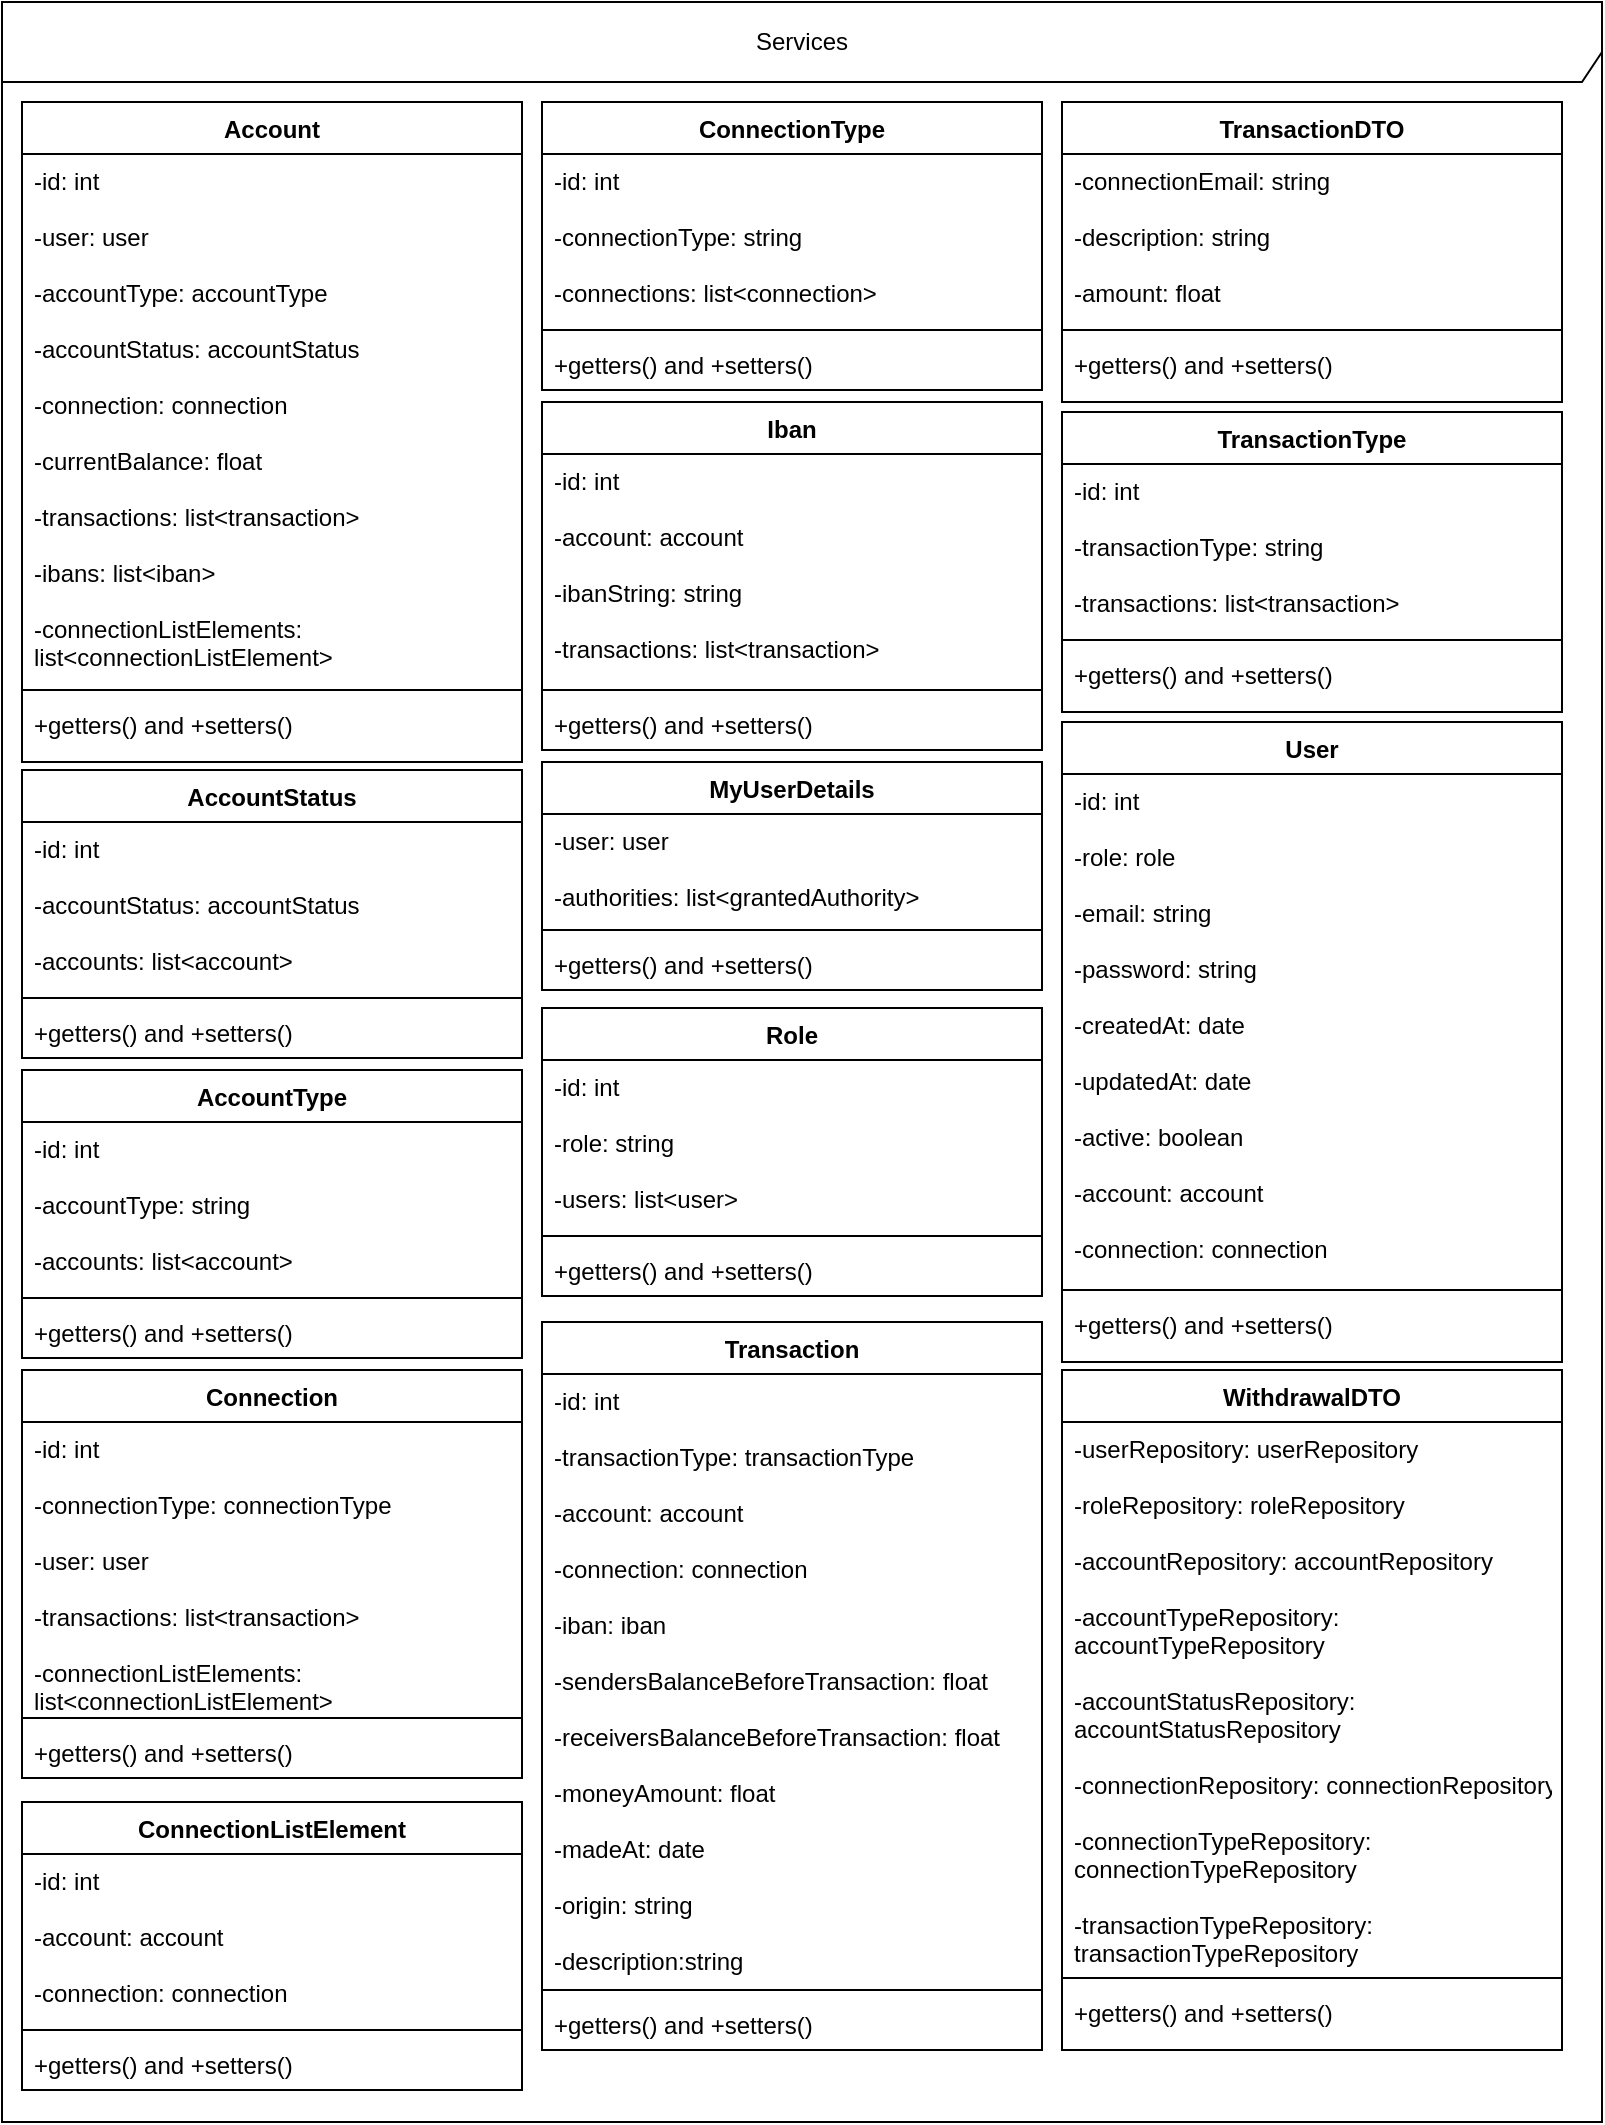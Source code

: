 <mxfile version="12.9.9" type="device"><diagram id="C5RBs43oDa-KdzZeNtuy" name="Page-1"><mxGraphModel dx="827" dy="513" grid="1" gridSize="10" guides="1" tooltips="1" connect="1" arrows="1" fold="1" page="1" pageScale="1" pageWidth="827" pageHeight="1169" math="0" shadow="0"><root><mxCell id="WIyWlLk6GJQsqaUBKTNV-0"/><mxCell id="WIyWlLk6GJQsqaUBKTNV-1" parent="WIyWlLk6GJQsqaUBKTNV-0"/><mxCell id="LZmR3ctehrymscS0o6Pm-21" value="Services" style="shape=umlFrame;whiteSpace=wrap;html=1;align=center;width=800;height=40;" vertex="1" parent="WIyWlLk6GJQsqaUBKTNV-1"><mxGeometry x="10" y="10" width="800" height="1060" as="geometry"/></mxCell><mxCell id="LZmR3ctehrymscS0o6Pm-74" value="Account" style="swimlane;fontStyle=1;align=center;verticalAlign=top;childLayout=stackLayout;horizontal=1;startSize=26;horizontalStack=0;resizeParent=1;resizeParentMax=0;resizeLast=0;collapsible=1;marginBottom=0;" vertex="1" parent="WIyWlLk6GJQsqaUBKTNV-1"><mxGeometry x="20" y="60" width="250" height="330" as="geometry"/></mxCell><mxCell id="LZmR3ctehrymscS0o6Pm-75" value="-id: int&#10;&#10;-user: user&#10;&#10;-accountType: accountType&#10;&#10;-accountStatus: accountStatus&#10;&#10;-connection: connection&#10;&#10;-currentBalance: float&#10;&#10;-transactions: list&lt;transaction&gt;&#10;&#10;-ibans: list&lt;iban&gt;&#10;&#10;-connectionListElements:&#10;list&lt;connectionListElement&gt;&#10;" style="text;strokeColor=none;fillColor=none;align=left;verticalAlign=top;spacingLeft=4;spacingRight=4;overflow=hidden;rotatable=0;points=[[0,0.5],[1,0.5]];portConstraint=eastwest;" vertex="1" parent="LZmR3ctehrymscS0o6Pm-74"><mxGeometry y="26" width="250" height="264" as="geometry"/></mxCell><mxCell id="LZmR3ctehrymscS0o6Pm-76" value="" style="line;strokeWidth=1;fillColor=none;align=left;verticalAlign=middle;spacingTop=-1;spacingLeft=3;spacingRight=3;rotatable=0;labelPosition=right;points=[];portConstraint=eastwest;" vertex="1" parent="LZmR3ctehrymscS0o6Pm-74"><mxGeometry y="290" width="250" height="8" as="geometry"/></mxCell><mxCell id="LZmR3ctehrymscS0o6Pm-77" value="+getters() and +setters()" style="text;strokeColor=none;fillColor=none;align=left;verticalAlign=top;spacingLeft=4;spacingRight=4;overflow=hidden;rotatable=0;points=[[0,0.5],[1,0.5]];portConstraint=eastwest;" vertex="1" parent="LZmR3ctehrymscS0o6Pm-74"><mxGeometry y="298" width="250" height="32" as="geometry"/></mxCell><mxCell id="LZmR3ctehrymscS0o6Pm-70" value="AccountStatus" style="swimlane;fontStyle=1;align=center;verticalAlign=top;childLayout=stackLayout;horizontal=1;startSize=26;horizontalStack=0;resizeParent=1;resizeParentMax=0;resizeLast=0;collapsible=1;marginBottom=0;" vertex="1" parent="WIyWlLk6GJQsqaUBKTNV-1"><mxGeometry x="20" y="394" width="250" height="144" as="geometry"/></mxCell><mxCell id="LZmR3ctehrymscS0o6Pm-71" value="-id: int&#10;&#10;-accountStatus: accountStatus&#10;&#10;-accounts: list&lt;account&gt;" style="text;strokeColor=none;fillColor=none;align=left;verticalAlign=top;spacingLeft=4;spacingRight=4;overflow=hidden;rotatable=0;points=[[0,0.5],[1,0.5]];portConstraint=eastwest;" vertex="1" parent="LZmR3ctehrymscS0o6Pm-70"><mxGeometry y="26" width="250" height="84" as="geometry"/></mxCell><mxCell id="LZmR3ctehrymscS0o6Pm-72" value="" style="line;strokeWidth=1;fillColor=none;align=left;verticalAlign=middle;spacingTop=-1;spacingLeft=3;spacingRight=3;rotatable=0;labelPosition=right;points=[];portConstraint=eastwest;" vertex="1" parent="LZmR3ctehrymscS0o6Pm-70"><mxGeometry y="110" width="250" height="8" as="geometry"/></mxCell><mxCell id="LZmR3ctehrymscS0o6Pm-73" value="+getters() and +setters()" style="text;strokeColor=none;fillColor=none;align=left;verticalAlign=top;spacingLeft=4;spacingRight=4;overflow=hidden;rotatable=0;points=[[0,0.5],[1,0.5]];portConstraint=eastwest;" vertex="1" parent="LZmR3ctehrymscS0o6Pm-70"><mxGeometry y="118" width="250" height="26" as="geometry"/></mxCell><mxCell id="LZmR3ctehrymscS0o6Pm-66" value="AccountType" style="swimlane;fontStyle=1;align=center;verticalAlign=top;childLayout=stackLayout;horizontal=1;startSize=26;horizontalStack=0;resizeParent=1;resizeParentMax=0;resizeLast=0;collapsible=1;marginBottom=0;" vertex="1" parent="WIyWlLk6GJQsqaUBKTNV-1"><mxGeometry x="20" y="544" width="250" height="144" as="geometry"/></mxCell><mxCell id="LZmR3ctehrymscS0o6Pm-67" value="-id: int&#10;&#10;-accountType: string&#10;&#10;-accounts: list&lt;account&gt;" style="text;strokeColor=none;fillColor=none;align=left;verticalAlign=top;spacingLeft=4;spacingRight=4;overflow=hidden;rotatable=0;points=[[0,0.5],[1,0.5]];portConstraint=eastwest;" vertex="1" parent="LZmR3ctehrymscS0o6Pm-66"><mxGeometry y="26" width="250" height="84" as="geometry"/></mxCell><mxCell id="LZmR3ctehrymscS0o6Pm-68" value="" style="line;strokeWidth=1;fillColor=none;align=left;verticalAlign=middle;spacingTop=-1;spacingLeft=3;spacingRight=3;rotatable=0;labelPosition=right;points=[];portConstraint=eastwest;" vertex="1" parent="LZmR3ctehrymscS0o6Pm-66"><mxGeometry y="110" width="250" height="8" as="geometry"/></mxCell><mxCell id="LZmR3ctehrymscS0o6Pm-69" value="+getters() and +setters()" style="text;strokeColor=none;fillColor=none;align=left;verticalAlign=top;spacingLeft=4;spacingRight=4;overflow=hidden;rotatable=0;points=[[0,0.5],[1,0.5]];portConstraint=eastwest;" vertex="1" parent="LZmR3ctehrymscS0o6Pm-66"><mxGeometry y="118" width="250" height="26" as="geometry"/></mxCell><mxCell id="LZmR3ctehrymscS0o6Pm-50" value="Iban" style="swimlane;fontStyle=1;align=center;verticalAlign=top;childLayout=stackLayout;horizontal=1;startSize=26;horizontalStack=0;resizeParent=1;resizeParentMax=0;resizeLast=0;collapsible=1;marginBottom=0;" vertex="1" parent="WIyWlLk6GJQsqaUBKTNV-1"><mxGeometry x="280" y="210" width="250" height="174" as="geometry"/></mxCell><mxCell id="LZmR3ctehrymscS0o6Pm-51" value="-id: int&#10;&#10;-account: account&#10;&#10;-ibanString: string&#10;&#10;-transactions: list&lt;transaction&gt;" style="text;strokeColor=none;fillColor=none;align=left;verticalAlign=top;spacingLeft=4;spacingRight=4;overflow=hidden;rotatable=0;points=[[0,0.5],[1,0.5]];portConstraint=eastwest;" vertex="1" parent="LZmR3ctehrymscS0o6Pm-50"><mxGeometry y="26" width="250" height="114" as="geometry"/></mxCell><mxCell id="LZmR3ctehrymscS0o6Pm-52" value="" style="line;strokeWidth=1;fillColor=none;align=left;verticalAlign=middle;spacingTop=-1;spacingLeft=3;spacingRight=3;rotatable=0;labelPosition=right;points=[];portConstraint=eastwest;" vertex="1" parent="LZmR3ctehrymscS0o6Pm-50"><mxGeometry y="140" width="250" height="8" as="geometry"/></mxCell><mxCell id="LZmR3ctehrymscS0o6Pm-53" value="+getters() and +setters()" style="text;strokeColor=none;fillColor=none;align=left;verticalAlign=top;spacingLeft=4;spacingRight=4;overflow=hidden;rotatable=0;points=[[0,0.5],[1,0.5]];portConstraint=eastwest;" vertex="1" parent="LZmR3ctehrymscS0o6Pm-50"><mxGeometry y="148" width="250" height="26" as="geometry"/></mxCell><mxCell id="LZmR3ctehrymscS0o6Pm-54" value="ConnectionType" style="swimlane;fontStyle=1;align=center;verticalAlign=top;childLayout=stackLayout;horizontal=1;startSize=26;horizontalStack=0;resizeParent=1;resizeParentMax=0;resizeLast=0;collapsible=1;marginBottom=0;" vertex="1" parent="WIyWlLk6GJQsqaUBKTNV-1"><mxGeometry x="280" y="60" width="250" height="144" as="geometry"/></mxCell><mxCell id="LZmR3ctehrymscS0o6Pm-55" value="-id: int&#10;&#10;-connectionType: string&#10;&#10;-connections: list&lt;connection&gt;" style="text;strokeColor=none;fillColor=none;align=left;verticalAlign=top;spacingLeft=4;spacingRight=4;overflow=hidden;rotatable=0;points=[[0,0.5],[1,0.5]];portConstraint=eastwest;" vertex="1" parent="LZmR3ctehrymscS0o6Pm-54"><mxGeometry y="26" width="250" height="84" as="geometry"/></mxCell><mxCell id="LZmR3ctehrymscS0o6Pm-56" value="" style="line;strokeWidth=1;fillColor=none;align=left;verticalAlign=middle;spacingTop=-1;spacingLeft=3;spacingRight=3;rotatable=0;labelPosition=right;points=[];portConstraint=eastwest;" vertex="1" parent="LZmR3ctehrymscS0o6Pm-54"><mxGeometry y="110" width="250" height="8" as="geometry"/></mxCell><mxCell id="LZmR3ctehrymscS0o6Pm-57" value="+getters() and +setters()" style="text;strokeColor=none;fillColor=none;align=left;verticalAlign=top;spacingLeft=4;spacingRight=4;overflow=hidden;rotatable=0;points=[[0,0.5],[1,0.5]];portConstraint=eastwest;" vertex="1" parent="LZmR3ctehrymscS0o6Pm-54"><mxGeometry y="118" width="250" height="26" as="geometry"/></mxCell><mxCell id="LZmR3ctehrymscS0o6Pm-22" value="TransactionType" style="swimlane;fontStyle=1;align=center;verticalAlign=top;childLayout=stackLayout;horizontal=1;startSize=26;horizontalStack=0;resizeParent=1;resizeParentMax=0;resizeLast=0;collapsible=1;marginBottom=0;" vertex="1" parent="WIyWlLk6GJQsqaUBKTNV-1"><mxGeometry x="540" y="215" width="250" height="150" as="geometry"/></mxCell><mxCell id="LZmR3ctehrymscS0o6Pm-23" value="-id: int&#10;&#10;-transactionType: string&#10;&#10;-transactions: list&lt;transaction&gt;" style="text;strokeColor=none;fillColor=none;align=left;verticalAlign=top;spacingLeft=4;spacingRight=4;overflow=hidden;rotatable=0;points=[[0,0.5],[1,0.5]];portConstraint=eastwest;" vertex="1" parent="LZmR3ctehrymscS0o6Pm-22"><mxGeometry y="26" width="250" height="84" as="geometry"/></mxCell><mxCell id="LZmR3ctehrymscS0o6Pm-24" value="" style="line;strokeWidth=1;fillColor=none;align=left;verticalAlign=middle;spacingTop=-1;spacingLeft=3;spacingRight=3;rotatable=0;labelPosition=right;points=[];portConstraint=eastwest;" vertex="1" parent="LZmR3ctehrymscS0o6Pm-22"><mxGeometry y="110" width="250" height="8" as="geometry"/></mxCell><mxCell id="LZmR3ctehrymscS0o6Pm-25" value="+getters() and +setters()" style="text;strokeColor=none;fillColor=none;align=left;verticalAlign=top;spacingLeft=4;spacingRight=4;overflow=hidden;rotatable=0;points=[[0,0.5],[1,0.5]];portConstraint=eastwest;" vertex="1" parent="LZmR3ctehrymscS0o6Pm-22"><mxGeometry y="118" width="250" height="32" as="geometry"/></mxCell><mxCell id="LZmR3ctehrymscS0o6Pm-26" value="TransactionDTO" style="swimlane;fontStyle=1;align=center;verticalAlign=top;childLayout=stackLayout;horizontal=1;startSize=26;horizontalStack=0;resizeParent=1;resizeParentMax=0;resizeLast=0;collapsible=1;marginBottom=0;" vertex="1" parent="WIyWlLk6GJQsqaUBKTNV-1"><mxGeometry x="540" y="60" width="250" height="150" as="geometry"/></mxCell><mxCell id="LZmR3ctehrymscS0o6Pm-27" value="-connectionEmail: string&#10;&#10;-description: string&#10;&#10;-amount: float&#10;" style="text;strokeColor=none;fillColor=none;align=left;verticalAlign=top;spacingLeft=4;spacingRight=4;overflow=hidden;rotatable=0;points=[[0,0.5],[1,0.5]];portConstraint=eastwest;" vertex="1" parent="LZmR3ctehrymscS0o6Pm-26"><mxGeometry y="26" width="250" height="84" as="geometry"/></mxCell><mxCell id="LZmR3ctehrymscS0o6Pm-28" value="" style="line;strokeWidth=1;fillColor=none;align=left;verticalAlign=middle;spacingTop=-1;spacingLeft=3;spacingRight=3;rotatable=0;labelPosition=right;points=[];portConstraint=eastwest;" vertex="1" parent="LZmR3ctehrymscS0o6Pm-26"><mxGeometry y="110" width="250" height="8" as="geometry"/></mxCell><mxCell id="LZmR3ctehrymscS0o6Pm-29" value="+getters() and +setters()" style="text;strokeColor=none;fillColor=none;align=left;verticalAlign=top;spacingLeft=4;spacingRight=4;overflow=hidden;rotatable=0;points=[[0,0.5],[1,0.5]];portConstraint=eastwest;" vertex="1" parent="LZmR3ctehrymscS0o6Pm-26"><mxGeometry y="118" width="250" height="32" as="geometry"/></mxCell><mxCell id="LZmR3ctehrymscS0o6Pm-34" value="User" style="swimlane;fontStyle=1;align=center;verticalAlign=top;childLayout=stackLayout;horizontal=1;startSize=26;horizontalStack=0;resizeParent=1;resizeParentMax=0;resizeLast=0;collapsible=1;marginBottom=0;" vertex="1" parent="WIyWlLk6GJQsqaUBKTNV-1"><mxGeometry x="540" y="370" width="250" height="320" as="geometry"/></mxCell><mxCell id="LZmR3ctehrymscS0o6Pm-35" value="-id: int&#10;&#10;-role: role&#10;&#10;-email: string&#10;&#10;-password: string&#10;&#10;-createdAt: date&#10;&#10;-updatedAt: date&#10;&#10;-active: boolean&#10;&#10;-account: account&#10;&#10;-connection: connection" style="text;strokeColor=none;fillColor=none;align=left;verticalAlign=top;spacingLeft=4;spacingRight=4;overflow=hidden;rotatable=0;points=[[0,0.5],[1,0.5]];portConstraint=eastwest;" vertex="1" parent="LZmR3ctehrymscS0o6Pm-34"><mxGeometry y="26" width="250" height="254" as="geometry"/></mxCell><mxCell id="LZmR3ctehrymscS0o6Pm-36" value="" style="line;strokeWidth=1;fillColor=none;align=left;verticalAlign=middle;spacingTop=-1;spacingLeft=3;spacingRight=3;rotatable=0;labelPosition=right;points=[];portConstraint=eastwest;" vertex="1" parent="LZmR3ctehrymscS0o6Pm-34"><mxGeometry y="280" width="250" height="8" as="geometry"/></mxCell><mxCell id="LZmR3ctehrymscS0o6Pm-37" value="+getters() and +setters()" style="text;strokeColor=none;fillColor=none;align=left;verticalAlign=top;spacingLeft=4;spacingRight=4;overflow=hidden;rotatable=0;points=[[0,0.5],[1,0.5]];portConstraint=eastwest;" vertex="1" parent="LZmR3ctehrymscS0o6Pm-34"><mxGeometry y="288" width="250" height="32" as="geometry"/></mxCell><mxCell id="LZmR3ctehrymscS0o6Pm-46" value="MyUserDetails" style="swimlane;fontStyle=1;align=center;verticalAlign=top;childLayout=stackLayout;horizontal=1;startSize=26;horizontalStack=0;resizeParent=1;resizeParentMax=0;resizeLast=0;collapsible=1;marginBottom=0;" vertex="1" parent="WIyWlLk6GJQsqaUBKTNV-1"><mxGeometry x="280" y="390" width="250" height="114" as="geometry"/></mxCell><mxCell id="LZmR3ctehrymscS0o6Pm-47" value="-user: user&#10;&#10;-authorities: list&lt;grantedAuthority&gt;" style="text;strokeColor=none;fillColor=none;align=left;verticalAlign=top;spacingLeft=4;spacingRight=4;overflow=hidden;rotatable=0;points=[[0,0.5],[1,0.5]];portConstraint=eastwest;" vertex="1" parent="LZmR3ctehrymscS0o6Pm-46"><mxGeometry y="26" width="250" height="54" as="geometry"/></mxCell><mxCell id="LZmR3ctehrymscS0o6Pm-48" value="" style="line;strokeWidth=1;fillColor=none;align=left;verticalAlign=middle;spacingTop=-1;spacingLeft=3;spacingRight=3;rotatable=0;labelPosition=right;points=[];portConstraint=eastwest;" vertex="1" parent="LZmR3ctehrymscS0o6Pm-46"><mxGeometry y="80" width="250" height="8" as="geometry"/></mxCell><mxCell id="LZmR3ctehrymscS0o6Pm-49" value="+getters() and +setters()" style="text;strokeColor=none;fillColor=none;align=left;verticalAlign=top;spacingLeft=4;spacingRight=4;overflow=hidden;rotatable=0;points=[[0,0.5],[1,0.5]];portConstraint=eastwest;" vertex="1" parent="LZmR3ctehrymscS0o6Pm-46"><mxGeometry y="88" width="250" height="26" as="geometry"/></mxCell><mxCell id="LZmR3ctehrymscS0o6Pm-58" value="ConnectionListElement" style="swimlane;fontStyle=1;align=center;verticalAlign=top;childLayout=stackLayout;horizontal=1;startSize=26;horizontalStack=0;resizeParent=1;resizeParentMax=0;resizeLast=0;collapsible=1;marginBottom=0;" vertex="1" parent="WIyWlLk6GJQsqaUBKTNV-1"><mxGeometry x="20" y="910" width="250" height="144" as="geometry"/></mxCell><mxCell id="LZmR3ctehrymscS0o6Pm-59" value="-id: int&#10;&#10;-account: account&#10;&#10;-connection: connection" style="text;strokeColor=none;fillColor=none;align=left;verticalAlign=top;spacingLeft=4;spacingRight=4;overflow=hidden;rotatable=0;points=[[0,0.5],[1,0.5]];portConstraint=eastwest;" vertex="1" parent="LZmR3ctehrymscS0o6Pm-58"><mxGeometry y="26" width="250" height="84" as="geometry"/></mxCell><mxCell id="LZmR3ctehrymscS0o6Pm-60" value="" style="line;strokeWidth=1;fillColor=none;align=left;verticalAlign=middle;spacingTop=-1;spacingLeft=3;spacingRight=3;rotatable=0;labelPosition=right;points=[];portConstraint=eastwest;" vertex="1" parent="LZmR3ctehrymscS0o6Pm-58"><mxGeometry y="110" width="250" height="8" as="geometry"/></mxCell><mxCell id="LZmR3ctehrymscS0o6Pm-61" value="+getters() and +setters()" style="text;strokeColor=none;fillColor=none;align=left;verticalAlign=top;spacingLeft=4;spacingRight=4;overflow=hidden;rotatable=0;points=[[0,0.5],[1,0.5]];portConstraint=eastwest;" vertex="1" parent="LZmR3ctehrymscS0o6Pm-58"><mxGeometry y="118" width="250" height="26" as="geometry"/></mxCell><mxCell id="LZmR3ctehrymscS0o6Pm-30" value="Transaction" style="swimlane;fontStyle=1;align=center;verticalAlign=top;childLayout=stackLayout;horizontal=1;startSize=26;horizontalStack=0;resizeParent=1;resizeParentMax=0;resizeLast=0;collapsible=1;marginBottom=0;" vertex="1" parent="WIyWlLk6GJQsqaUBKTNV-1"><mxGeometry x="280" y="670" width="250" height="364" as="geometry"/></mxCell><mxCell id="LZmR3ctehrymscS0o6Pm-31" value="-id: int&#10;&#10;-transactionType: transactionType&#10;&#10;-account: account&#10;&#10;-connection: connection&#10;&#10;-iban: iban&#10;&#10;-sendersBalanceBeforeTransaction: float&#10;&#10;-receiversBalanceBeforeTransaction: float&#10;&#10;-moneyAmount: float&#10;&#10;-madeAt: date&#10;&#10;-origin: string&#10;&#10;-description:string&#10;" style="text;strokeColor=none;fillColor=none;align=left;verticalAlign=top;spacingLeft=4;spacingRight=4;overflow=hidden;rotatable=0;points=[[0,0.5],[1,0.5]];portConstraint=eastwest;" vertex="1" parent="LZmR3ctehrymscS0o6Pm-30"><mxGeometry y="26" width="250" height="304" as="geometry"/></mxCell><mxCell id="LZmR3ctehrymscS0o6Pm-32" value="" style="line;strokeWidth=1;fillColor=none;align=left;verticalAlign=middle;spacingTop=-1;spacingLeft=3;spacingRight=3;rotatable=0;labelPosition=right;points=[];portConstraint=eastwest;" vertex="1" parent="LZmR3ctehrymscS0o6Pm-30"><mxGeometry y="330" width="250" height="8" as="geometry"/></mxCell><mxCell id="LZmR3ctehrymscS0o6Pm-33" value="+getters() and +setters()" style="text;strokeColor=none;fillColor=none;align=left;verticalAlign=top;spacingLeft=4;spacingRight=4;overflow=hidden;rotatable=0;points=[[0,0.5],[1,0.5]];portConstraint=eastwest;" vertex="1" parent="LZmR3ctehrymscS0o6Pm-30"><mxGeometry y="338" width="250" height="26" as="geometry"/></mxCell><mxCell id="LZmR3ctehrymscS0o6Pm-38" value="WithdrawalDTO" style="swimlane;fontStyle=1;align=center;verticalAlign=top;childLayout=stackLayout;horizontal=1;startSize=26;horizontalStack=0;resizeParent=1;resizeParentMax=0;resizeLast=0;collapsible=1;marginBottom=0;" vertex="1" parent="WIyWlLk6GJQsqaUBKTNV-1"><mxGeometry x="540" y="694" width="250" height="340" as="geometry"/></mxCell><mxCell id="LZmR3ctehrymscS0o6Pm-39" value="-userRepository: userRepository&#10;&#10;-roleRepository: roleRepository&#10;&#10;-accountRepository: accountRepository&#10;&#10;-accountTypeRepository:&#10;accountTypeRepository&#10;&#10;-accountStatusRepository:&#10;accountStatusRepository&#10;&#10;-connectionRepository: connectionRepository&#10;&#10;-connectionTypeRepository:&#10;connectionTypeRepository&#10;&#10;-transactionTypeRepository:&#10;transactionTypeRepository&#10;" style="text;strokeColor=none;fillColor=none;align=left;verticalAlign=top;spacingLeft=4;spacingRight=4;overflow=hidden;rotatable=0;points=[[0,0.5],[1,0.5]];portConstraint=eastwest;" vertex="1" parent="LZmR3ctehrymscS0o6Pm-38"><mxGeometry y="26" width="250" height="274" as="geometry"/></mxCell><mxCell id="LZmR3ctehrymscS0o6Pm-40" value="" style="line;strokeWidth=1;fillColor=none;align=left;verticalAlign=middle;spacingTop=-1;spacingLeft=3;spacingRight=3;rotatable=0;labelPosition=right;points=[];portConstraint=eastwest;" vertex="1" parent="LZmR3ctehrymscS0o6Pm-38"><mxGeometry y="300" width="250" height="8" as="geometry"/></mxCell><mxCell id="LZmR3ctehrymscS0o6Pm-41" value="+getters() and +setters()" style="text;strokeColor=none;fillColor=none;align=left;verticalAlign=top;spacingLeft=4;spacingRight=4;overflow=hidden;rotatable=0;points=[[0,0.5],[1,0.5]];portConstraint=eastwest;" vertex="1" parent="LZmR3ctehrymscS0o6Pm-38"><mxGeometry y="308" width="250" height="32" as="geometry"/></mxCell><mxCell id="LZmR3ctehrymscS0o6Pm-62" value="Connection" style="swimlane;fontStyle=1;align=center;verticalAlign=top;childLayout=stackLayout;horizontal=1;startSize=26;horizontalStack=0;resizeParent=1;resizeParentMax=0;resizeLast=0;collapsible=1;marginBottom=0;" vertex="1" parent="WIyWlLk6GJQsqaUBKTNV-1"><mxGeometry x="20" y="694" width="250" height="204" as="geometry"/></mxCell><mxCell id="LZmR3ctehrymscS0o6Pm-63" value="-id: int&#10;&#10;-connectionType: connectionType&#10;&#10;-user: user&#10;&#10;-transactions: list&lt;transaction&gt;&#10;&#10;-connectionListElements:&#10;list&lt;connectionListElement&gt;" style="text;strokeColor=none;fillColor=none;align=left;verticalAlign=top;spacingLeft=4;spacingRight=4;overflow=hidden;rotatable=0;points=[[0,0.5],[1,0.5]];portConstraint=eastwest;" vertex="1" parent="LZmR3ctehrymscS0o6Pm-62"><mxGeometry y="26" width="250" height="144" as="geometry"/></mxCell><mxCell id="LZmR3ctehrymscS0o6Pm-64" value="" style="line;strokeWidth=1;fillColor=none;align=left;verticalAlign=middle;spacingTop=-1;spacingLeft=3;spacingRight=3;rotatable=0;labelPosition=right;points=[];portConstraint=eastwest;" vertex="1" parent="LZmR3ctehrymscS0o6Pm-62"><mxGeometry y="170" width="250" height="8" as="geometry"/></mxCell><mxCell id="LZmR3ctehrymscS0o6Pm-65" value="+getters() and +setters()" style="text;strokeColor=none;fillColor=none;align=left;verticalAlign=top;spacingLeft=4;spacingRight=4;overflow=hidden;rotatable=0;points=[[0,0.5],[1,0.5]];portConstraint=eastwest;" vertex="1" parent="LZmR3ctehrymscS0o6Pm-62"><mxGeometry y="178" width="250" height="26" as="geometry"/></mxCell><mxCell id="LZmR3ctehrymscS0o6Pm-42" value="Role" style="swimlane;fontStyle=1;align=center;verticalAlign=top;childLayout=stackLayout;horizontal=1;startSize=26;horizontalStack=0;resizeParent=1;resizeParentMax=0;resizeLast=0;collapsible=1;marginBottom=0;" vertex="1" parent="WIyWlLk6GJQsqaUBKTNV-1"><mxGeometry x="280" y="513" width="250" height="144" as="geometry"/></mxCell><mxCell id="LZmR3ctehrymscS0o6Pm-43" value="-id: int&#10;&#10;-role: string&#10;&#10;-users: list&lt;user&gt;" style="text;strokeColor=none;fillColor=none;align=left;verticalAlign=top;spacingLeft=4;spacingRight=4;overflow=hidden;rotatable=0;points=[[0,0.5],[1,0.5]];portConstraint=eastwest;" vertex="1" parent="LZmR3ctehrymscS0o6Pm-42"><mxGeometry y="26" width="250" height="84" as="geometry"/></mxCell><mxCell id="LZmR3ctehrymscS0o6Pm-44" value="" style="line;strokeWidth=1;fillColor=none;align=left;verticalAlign=middle;spacingTop=-1;spacingLeft=3;spacingRight=3;rotatable=0;labelPosition=right;points=[];portConstraint=eastwest;" vertex="1" parent="LZmR3ctehrymscS0o6Pm-42"><mxGeometry y="110" width="250" height="8" as="geometry"/></mxCell><mxCell id="LZmR3ctehrymscS0o6Pm-45" value="+getters() and +setters()" style="text;strokeColor=none;fillColor=none;align=left;verticalAlign=top;spacingLeft=4;spacingRight=4;overflow=hidden;rotatable=0;points=[[0,0.5],[1,0.5]];portConstraint=eastwest;" vertex="1" parent="LZmR3ctehrymscS0o6Pm-42"><mxGeometry y="118" width="250" height="26" as="geometry"/></mxCell></root></mxGraphModel></diagram></mxfile>